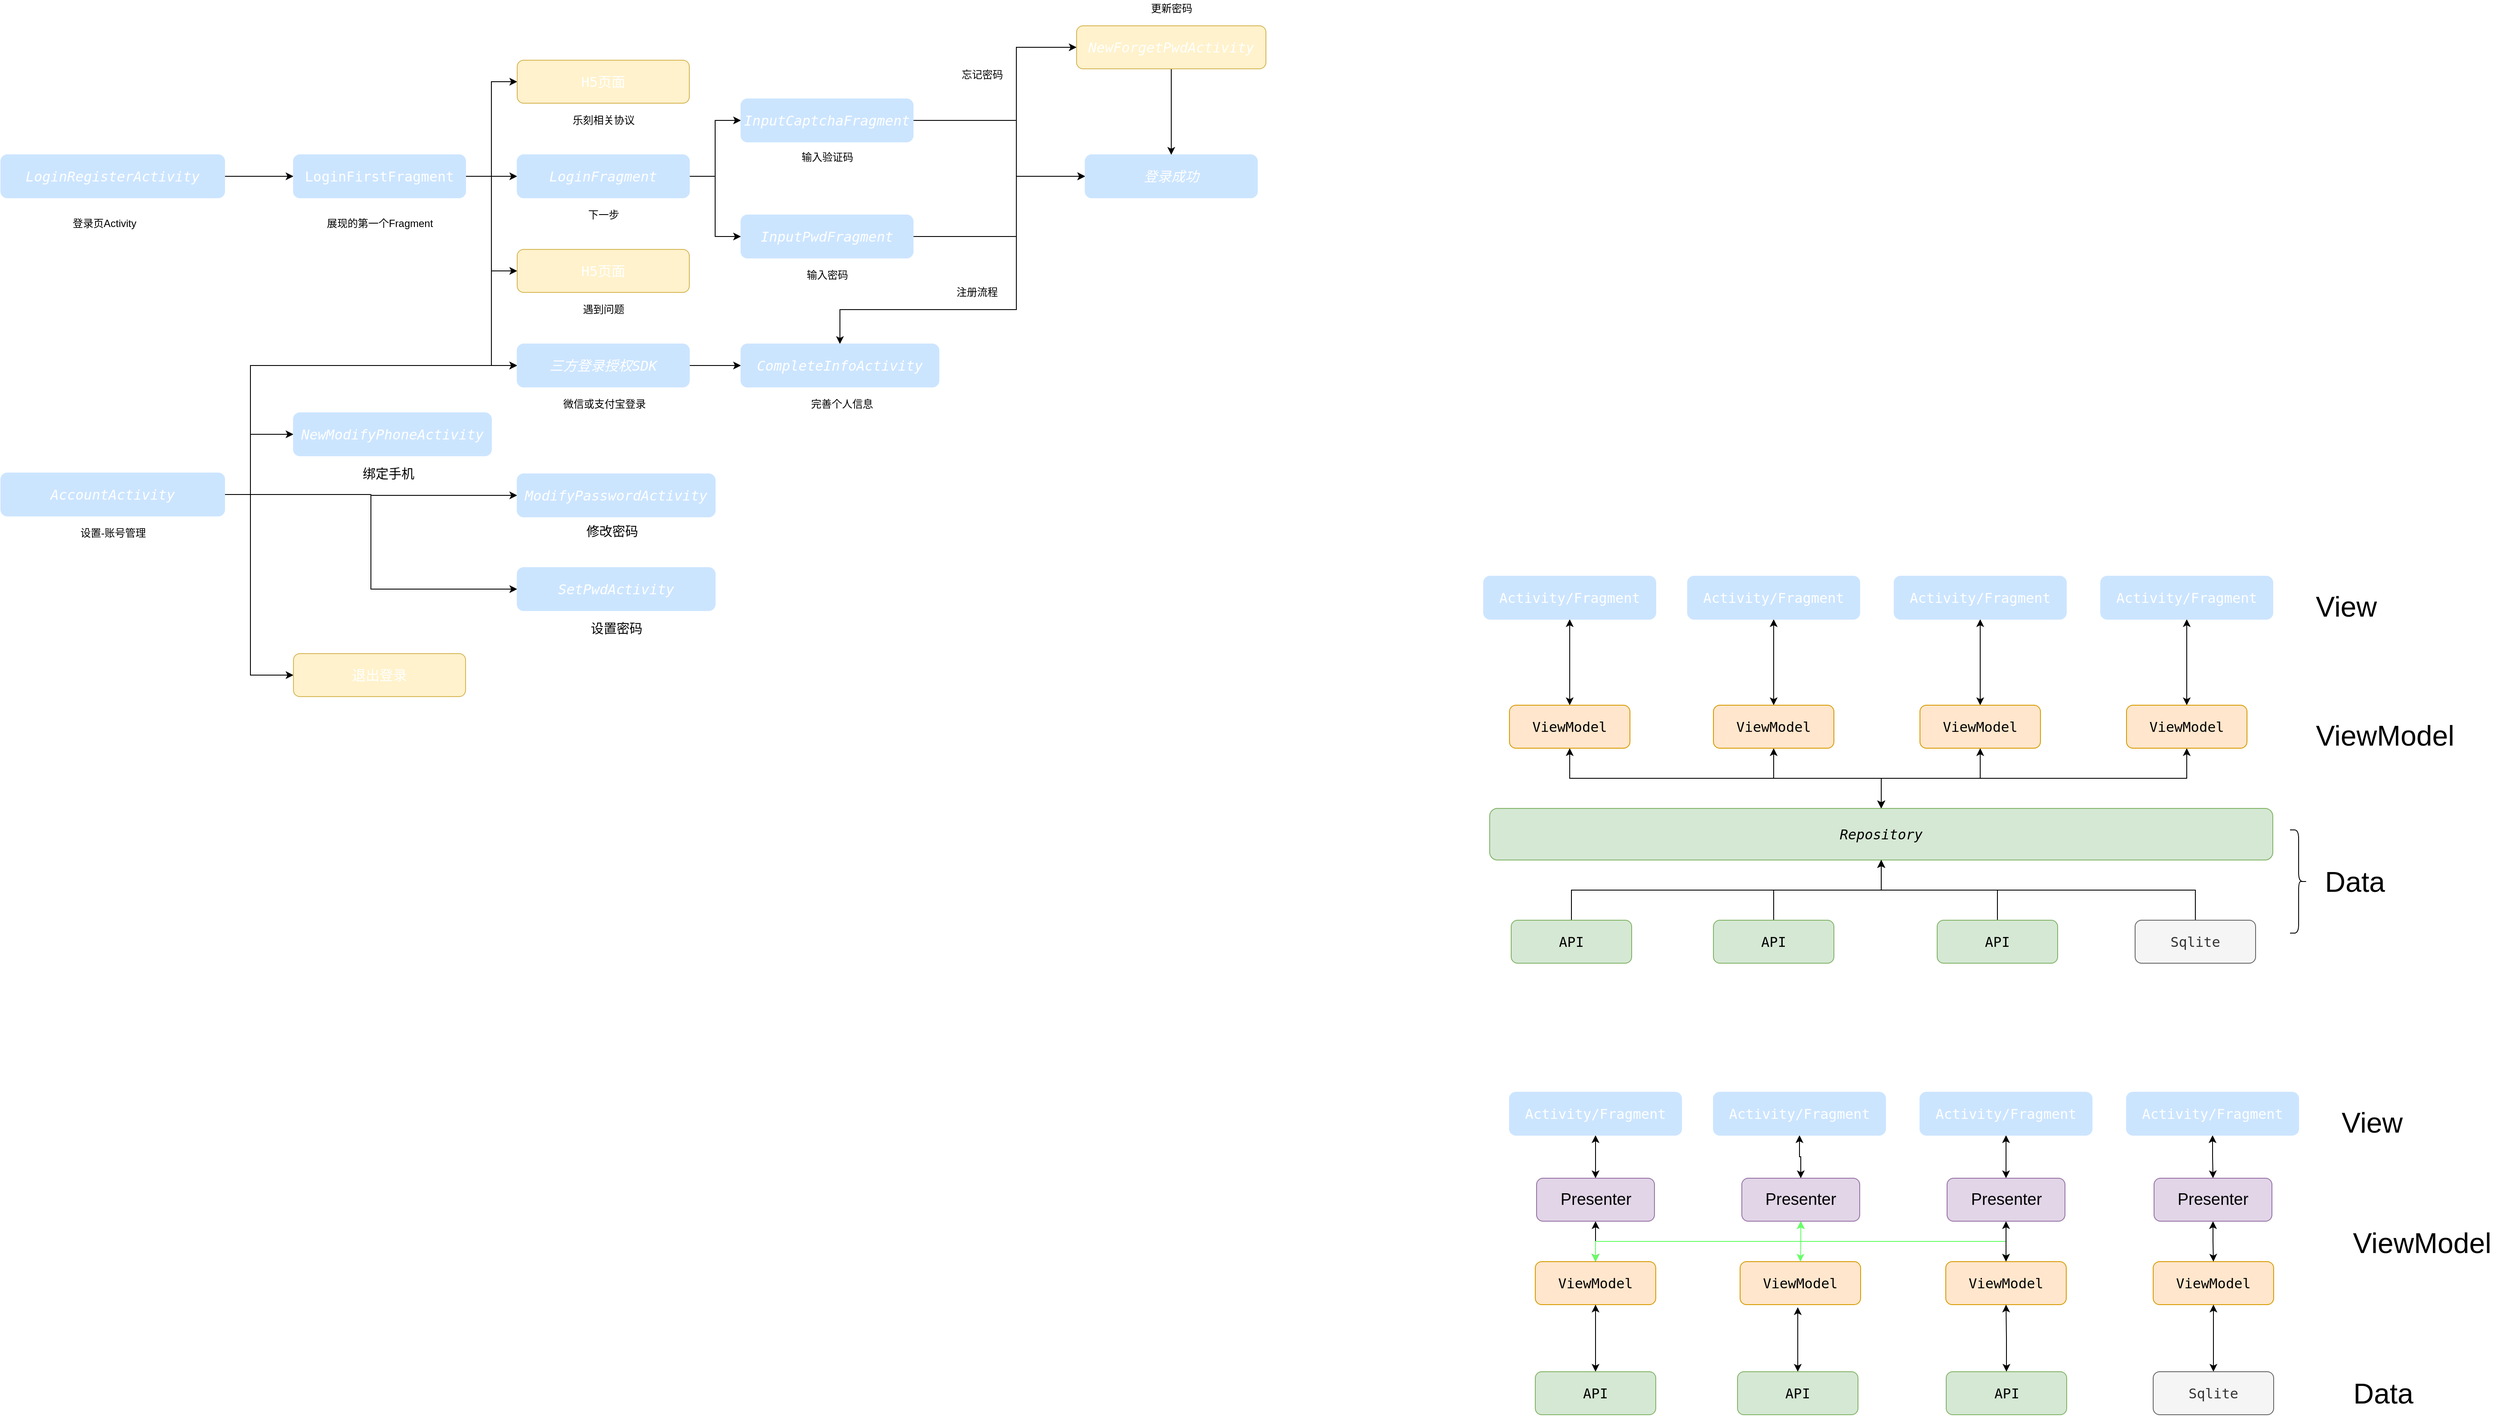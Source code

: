 <mxfile version="14.8.4" type="github">
  <diagram id="nYQA_SCFP9z7AsmTdMuE" name="第 1 页">
    <mxGraphModel dx="1977" dy="1193" grid="1" gridSize="10" guides="1" tooltips="1" connect="1" arrows="1" fold="1" page="1" pageScale="1" pageWidth="3300" pageHeight="2339" math="0" shadow="0">
      <root>
        <mxCell id="0" />
        <mxCell id="1" parent="0" />
        <mxCell id="pK-iJ0P--daHXMUOZHyA-3" style="edgeStyle=orthogonalEdgeStyle;rounded=0;orthogonalLoop=1;jettySize=auto;html=1;exitX=1;exitY=0.5;exitDx=0;exitDy=0;fontColor=#FFFFFF;" parent="1" source="pK-iJ0P--daHXMUOZHyA-1" target="pK-iJ0P--daHXMUOZHyA-2" edge="1">
          <mxGeometry relative="1" as="geometry" />
        </mxCell>
        <mxCell id="pK-iJ0P--daHXMUOZHyA-1" value="&lt;pre style=&quot;font-family: menlo, monospace; font-size: 12pt;&quot;&gt;&lt;span style=&quot;font-style: italic;&quot;&gt;LoginRegisterActivity&lt;/span&gt;&lt;/pre&gt;" style="rounded=1;whiteSpace=wrap;html=1;fillColor=#cce5ff;fontColor=#FFFFFF;labelBackgroundColor=none;strokeColor=#CCE5FF;" parent="1" vertex="1">
          <mxGeometry x="220" y="490" width="260" height="50" as="geometry" />
        </mxCell>
        <mxCell id="pK-iJ0P--daHXMUOZHyA-9" style="edgeStyle=orthogonalEdgeStyle;rounded=0;orthogonalLoop=1;jettySize=auto;html=1;exitX=1;exitY=0.5;exitDx=0;exitDy=0;entryX=0;entryY=0.5;entryDx=0;entryDy=0;fontColor=#000000;" parent="1" source="pK-iJ0P--daHXMUOZHyA-2" target="pK-iJ0P--daHXMUOZHyA-6" edge="1">
          <mxGeometry relative="1" as="geometry" />
        </mxCell>
        <mxCell id="pK-iJ0P--daHXMUOZHyA-10" style="edgeStyle=orthogonalEdgeStyle;rounded=0;orthogonalLoop=1;jettySize=auto;html=1;exitX=1;exitY=0.5;exitDx=0;exitDy=0;entryX=0;entryY=0.5;entryDx=0;entryDy=0;fontColor=#000000;" parent="1" source="pK-iJ0P--daHXMUOZHyA-2" target="pK-iJ0P--daHXMUOZHyA-7" edge="1">
          <mxGeometry relative="1" as="geometry" />
        </mxCell>
        <mxCell id="pK-iJ0P--daHXMUOZHyA-11" style="edgeStyle=orthogonalEdgeStyle;rounded=0;orthogonalLoop=1;jettySize=auto;html=1;exitX=1;exitY=0.5;exitDx=0;exitDy=0;entryX=0;entryY=0.5;entryDx=0;entryDy=0;fontColor=#000000;" parent="1" source="pK-iJ0P--daHXMUOZHyA-2" target="pK-iJ0P--daHXMUOZHyA-8" edge="1">
          <mxGeometry relative="1" as="geometry" />
        </mxCell>
        <mxCell id="pK-iJ0P--daHXMUOZHyA-42" style="edgeStyle=orthogonalEdgeStyle;rounded=0;orthogonalLoop=1;jettySize=auto;html=1;exitX=1;exitY=0.5;exitDx=0;exitDy=0;entryX=0;entryY=0.5;entryDx=0;entryDy=0;fontSize=15;fontColor=#000000;" parent="1" source="pK-iJ0P--daHXMUOZHyA-2" target="pK-iJ0P--daHXMUOZHyA-38" edge="1">
          <mxGeometry relative="1" as="geometry" />
        </mxCell>
        <mxCell id="pK-iJ0P--daHXMUOZHyA-2" value="&lt;pre style=&quot;font-family: menlo, monospace; font-size: 12pt;&quot;&gt;LoginFirstFragment&lt;/pre&gt;" style="rounded=1;whiteSpace=wrap;html=1;labelBackgroundColor=none;fontColor=#FFFFFF;fillColor=#CCE5FF;strokeColor=#CCE5FF;" parent="1" vertex="1">
          <mxGeometry x="560" y="490" width="200" height="50" as="geometry" />
        </mxCell>
        <mxCell id="pK-iJ0P--daHXMUOZHyA-4" value="&lt;font color=&quot;#000000&quot;&gt;登录页Activity&lt;/font&gt;" style="text;html=1;align=center;verticalAlign=middle;resizable=0;points=[];autosize=1;strokeColor=none;fontColor=#FFFFFF;" parent="1" vertex="1">
          <mxGeometry x="295" y="560" width="90" height="20" as="geometry" />
        </mxCell>
        <mxCell id="pK-iJ0P--daHXMUOZHyA-5" value="展现的第一个Fragment&lt;br&gt;" style="text;html=1;align=center;verticalAlign=middle;resizable=0;points=[];autosize=1;strokeColor=none;" parent="1" vertex="1">
          <mxGeometry x="590" y="560" width="140" height="20" as="geometry" />
        </mxCell>
        <mxCell id="pK-iJ0P--daHXMUOZHyA-6" value="&lt;pre style=&quot;font-family: &amp;#34;menlo&amp;#34; , monospace ; font-size: 12pt&quot;&gt;H5页面&lt;/pre&gt;" style="rounded=1;whiteSpace=wrap;html=1;fillColor=#fff2cc;strokeColor=#d6b656;labelBackgroundColor=none;fontColor=#FFFFFF;" parent="1" vertex="1">
          <mxGeometry x="820" y="380" width="200" height="50" as="geometry" />
        </mxCell>
        <mxCell id="pK-iJ0P--daHXMUOZHyA-20" style="edgeStyle=orthogonalEdgeStyle;rounded=0;orthogonalLoop=1;jettySize=auto;html=1;exitX=1;exitY=0.5;exitDx=0;exitDy=0;entryX=0;entryY=0.5;entryDx=0;entryDy=0;fontColor=#000000;" parent="1" source="pK-iJ0P--daHXMUOZHyA-7" target="pK-iJ0P--daHXMUOZHyA-18" edge="1">
          <mxGeometry relative="1" as="geometry" />
        </mxCell>
        <mxCell id="pK-iJ0P--daHXMUOZHyA-21" style="edgeStyle=orthogonalEdgeStyle;rounded=0;orthogonalLoop=1;jettySize=auto;html=1;exitX=1;exitY=0.5;exitDx=0;exitDy=0;entryX=0;entryY=0.5;entryDx=0;entryDy=0;fontColor=#000000;" parent="1" source="pK-iJ0P--daHXMUOZHyA-7" target="pK-iJ0P--daHXMUOZHyA-19" edge="1">
          <mxGeometry relative="1" as="geometry" />
        </mxCell>
        <mxCell id="pK-iJ0P--daHXMUOZHyA-7" value="&lt;pre style=&quot;font-family: &amp;#34;menlo&amp;#34; , monospace ; font-size: 12pt&quot;&gt;&lt;pre style=&quot;font-family: &amp;#34;menlo&amp;#34; , monospace ; font-size: 12pt&quot;&gt;&lt;span style=&quot;font-style: italic&quot;&gt;LoginFragment&lt;/span&gt;&lt;/pre&gt;&lt;/pre&gt;" style="rounded=1;whiteSpace=wrap;html=1;labelBackgroundColor=none;fontColor=#FFFFFF;fillColor=#CCE5FF;strokeColor=#CCE5FF;" parent="1" vertex="1">
          <mxGeometry x="820" y="490" width="200" height="50" as="geometry" />
        </mxCell>
        <mxCell id="pK-iJ0P--daHXMUOZHyA-8" value="&lt;pre style=&quot;font-family: &amp;#34;menlo&amp;#34; , monospace ; font-size: 12pt&quot;&gt;H5页面&lt;/pre&gt;" style="rounded=1;whiteSpace=wrap;html=1;fillColor=#fff2cc;strokeColor=#d6b656;labelBackgroundColor=none;fontColor=#FFFFFF;" parent="1" vertex="1">
          <mxGeometry x="820" y="600" width="200" height="50" as="geometry" />
        </mxCell>
        <mxCell id="pK-iJ0P--daHXMUOZHyA-12" value="乐刻相关协议" style="text;html=1;align=center;verticalAlign=middle;resizable=0;points=[];autosize=1;strokeColor=none;" parent="1" vertex="1">
          <mxGeometry x="875" y="440" width="90" height="20" as="geometry" />
        </mxCell>
        <mxCell id="pK-iJ0P--daHXMUOZHyA-13" value="下一步" style="text;html=1;align=center;verticalAlign=middle;resizable=0;points=[];autosize=1;strokeColor=none;" parent="1" vertex="1">
          <mxGeometry x="895" y="550" width="50" height="20" as="geometry" />
        </mxCell>
        <mxCell id="pK-iJ0P--daHXMUOZHyA-14" value="遇到问题" style="text;html=1;align=center;verticalAlign=middle;resizable=0;points=[];autosize=1;strokeColor=none;" parent="1" vertex="1">
          <mxGeometry x="890" y="660" width="60" height="20" as="geometry" />
        </mxCell>
        <mxCell id="pK-iJ0P--daHXMUOZHyA-27" style="edgeStyle=orthogonalEdgeStyle;rounded=0;orthogonalLoop=1;jettySize=auto;html=1;exitX=1;exitY=0.5;exitDx=0;exitDy=0;entryX=0;entryY=0.5;entryDx=0;entryDy=0;fontColor=#000000;" parent="1" source="pK-iJ0P--daHXMUOZHyA-18" target="pK-iJ0P--daHXMUOZHyA-26" edge="1">
          <mxGeometry relative="1" as="geometry">
            <Array as="points">
              <mxPoint x="1400" y="450" />
              <mxPoint x="1400" y="515" />
            </Array>
          </mxGeometry>
        </mxCell>
        <mxCell id="pK-iJ0P--daHXMUOZHyA-50" style="edgeStyle=orthogonalEdgeStyle;rounded=0;orthogonalLoop=1;jettySize=auto;html=1;exitX=1;exitY=0.5;exitDx=0;exitDy=0;fontSize=15;fontColor=#000000;" parent="1" source="pK-iJ0P--daHXMUOZHyA-18" target="pK-iJ0P--daHXMUOZHyA-46" edge="1">
          <mxGeometry relative="1" as="geometry">
            <Array as="points">
              <mxPoint x="1400" y="450" />
              <mxPoint x="1400" y="670" />
              <mxPoint x="1195" y="670" />
            </Array>
          </mxGeometry>
        </mxCell>
        <mxCell id="pK-iJ0P--daHXMUOZHyA-18" value="&lt;pre style=&quot;font-family: &amp;#34;menlo&amp;#34; , monospace ; font-size: 12pt&quot;&gt;&lt;pre style=&quot;font-family: &amp;#34;menlo&amp;#34; , monospace ; font-size: 12pt&quot;&gt;&lt;pre style=&quot;font-family: &amp;#34;menlo&amp;#34; , monospace ; font-size: 12pt&quot;&gt;&lt;span style=&quot;font-style: italic&quot;&gt;InputCaptchaFragment&lt;/span&gt;&lt;/pre&gt;&lt;/pre&gt;&lt;/pre&gt;" style="rounded=1;whiteSpace=wrap;html=1;labelBackgroundColor=none;fontColor=#FFFFFF;fillColor=#CCE5FF;strokeColor=#CCE5FF;" parent="1" vertex="1">
          <mxGeometry x="1080" y="425" width="200" height="50" as="geometry" />
        </mxCell>
        <mxCell id="pK-iJ0P--daHXMUOZHyA-28" style="edgeStyle=orthogonalEdgeStyle;rounded=0;orthogonalLoop=1;jettySize=auto;html=1;exitX=1;exitY=0.5;exitDx=0;exitDy=0;entryX=0;entryY=0.5;entryDx=0;entryDy=0;fontColor=#000000;" parent="1" source="pK-iJ0P--daHXMUOZHyA-19" target="pK-iJ0P--daHXMUOZHyA-26" edge="1">
          <mxGeometry relative="1" as="geometry">
            <Array as="points">
              <mxPoint x="1400" y="585" />
              <mxPoint x="1400" y="515" />
            </Array>
          </mxGeometry>
        </mxCell>
        <mxCell id="pK-iJ0P--daHXMUOZHyA-48" style="edgeStyle=orthogonalEdgeStyle;rounded=0;orthogonalLoop=1;jettySize=auto;html=1;exitX=1;exitY=0.5;exitDx=0;exitDy=0;entryX=0;entryY=0.5;entryDx=0;entryDy=0;fontSize=15;fontColor=#000000;" parent="1" source="pK-iJ0P--daHXMUOZHyA-19" target="pK-iJ0P--daHXMUOZHyA-31" edge="1">
          <mxGeometry relative="1" as="geometry">
            <Array as="points">
              <mxPoint x="1400" y="585" />
              <mxPoint x="1400" y="365" />
            </Array>
          </mxGeometry>
        </mxCell>
        <mxCell id="pK-iJ0P--daHXMUOZHyA-19" value="&lt;pre style=&quot;font-family: &amp;#34;menlo&amp;#34; , monospace ; font-size: 12pt&quot;&gt;&lt;pre style=&quot;font-family: &amp;#34;menlo&amp;#34; , monospace ; font-size: 12pt&quot;&gt;&lt;pre style=&quot;font-family: &amp;#34;menlo&amp;#34; , monospace ; font-size: 12pt&quot;&gt;&lt;span style=&quot;font-style: italic&quot;&gt;InputPwdFragment&lt;/span&gt;&lt;/pre&gt;&lt;/pre&gt;&lt;/pre&gt;" style="rounded=1;whiteSpace=wrap;html=1;labelBackgroundColor=none;fontColor=#FFFFFF;fillColor=#CCE5FF;strokeColor=#CCE5FF;" parent="1" vertex="1">
          <mxGeometry x="1080" y="560" width="200" height="50" as="geometry" />
        </mxCell>
        <mxCell id="pK-iJ0P--daHXMUOZHyA-22" value="输入验证码" style="text;html=1;align=center;verticalAlign=middle;resizable=0;points=[];autosize=1;strokeColor=none;" parent="1" vertex="1">
          <mxGeometry x="1140" y="483" width="80" height="20" as="geometry" />
        </mxCell>
        <mxCell id="pK-iJ0P--daHXMUOZHyA-23" value="输入密码" style="text;html=1;align=center;verticalAlign=middle;resizable=0;points=[];autosize=1;strokeColor=none;" parent="1" vertex="1">
          <mxGeometry x="1150" y="620" width="60" height="20" as="geometry" />
        </mxCell>
        <mxCell id="pK-iJ0P--daHXMUOZHyA-26" value="&lt;pre style=&quot;font-family: &amp;#34;menlo&amp;#34; , monospace ; font-size: 12pt&quot;&gt;&lt;pre style=&quot;font-family: &amp;#34;menlo&amp;#34; , monospace ; font-size: 12pt&quot;&gt;&lt;span style=&quot;font-style: italic&quot;&gt;登录成功&lt;/span&gt;&lt;/pre&gt;&lt;/pre&gt;" style="rounded=1;whiteSpace=wrap;html=1;labelBackgroundColor=none;fontColor=#FFFFFF;fillColor=#CCE5FF;strokeColor=#CCE5FF;" parent="1" vertex="1">
          <mxGeometry x="1480" y="490" width="200" height="50" as="geometry" />
        </mxCell>
        <mxCell id="pK-iJ0P--daHXMUOZHyA-30" value="忘记密码" style="text;html=1;align=center;verticalAlign=middle;resizable=0;points=[];autosize=1;strokeColor=none;fontColor=#000000;" parent="1" vertex="1">
          <mxGeometry x="1330" y="387" width="60" height="20" as="geometry" />
        </mxCell>
        <mxCell id="pK-iJ0P--daHXMUOZHyA-49" style="edgeStyle=orthogonalEdgeStyle;rounded=0;orthogonalLoop=1;jettySize=auto;html=1;exitX=0.5;exitY=1;exitDx=0;exitDy=0;fontSize=15;fontColor=#000000;" parent="1" source="pK-iJ0P--daHXMUOZHyA-31" target="pK-iJ0P--daHXMUOZHyA-26" edge="1">
          <mxGeometry relative="1" as="geometry" />
        </mxCell>
        <mxCell id="pK-iJ0P--daHXMUOZHyA-31" value="&lt;pre style=&quot;font-family: &amp;#34;menlo&amp;#34; , monospace ; font-size: 12pt&quot;&gt;&lt;pre style=&quot;font-family: &amp;#34;menlo&amp;#34; , monospace ; font-size: 12pt&quot;&gt;&lt;span style=&quot;font-style: italic&quot;&gt;NewForgetPwdActivity&lt;/span&gt;&lt;/pre&gt;&lt;/pre&gt;" style="rounded=1;whiteSpace=wrap;html=1;fillColor=#fff2cc;strokeColor=#d6b656;labelBackgroundColor=none;fontColor=#FFFFFF;" parent="1" vertex="1">
          <mxGeometry x="1470" y="340" width="220" height="50" as="geometry" />
        </mxCell>
        <mxCell id="pK-iJ0P--daHXMUOZHyA-33" value="更新密码" style="text;html=1;align=center;verticalAlign=middle;resizable=0;points=[];autosize=1;strokeColor=none;fontColor=#000000;" parent="1" vertex="1">
          <mxGeometry x="1550" y="310" width="60" height="20" as="geometry" />
        </mxCell>
        <mxCell id="pK-iJ0P--daHXMUOZHyA-44" style="edgeStyle=orthogonalEdgeStyle;rounded=0;orthogonalLoop=1;jettySize=auto;html=1;exitX=1;exitY=0.5;exitDx=0;exitDy=0;entryX=0;entryY=0.5;entryDx=0;entryDy=0;fontSize=15;fontColor=#000000;" parent="1" source="pK-iJ0P--daHXMUOZHyA-35" target="pK-iJ0P--daHXMUOZHyA-38" edge="1">
          <mxGeometry relative="1" as="geometry">
            <Array as="points">
              <mxPoint x="510" y="885" />
              <mxPoint x="510" y="735" />
            </Array>
          </mxGeometry>
        </mxCell>
        <mxCell id="pK-iJ0P--daHXMUOZHyA-45" style="edgeStyle=orthogonalEdgeStyle;rounded=0;orthogonalLoop=1;jettySize=auto;html=1;exitX=1;exitY=0.5;exitDx=0;exitDy=0;entryX=0;entryY=0.5;entryDx=0;entryDy=0;fontSize=15;fontColor=#000000;" parent="1" source="pK-iJ0P--daHXMUOZHyA-35" target="pK-iJ0P--daHXMUOZHyA-41" edge="1">
          <mxGeometry relative="1" as="geometry">
            <Array as="points">
              <mxPoint x="510" y="885" />
              <mxPoint x="510" y="815" />
            </Array>
          </mxGeometry>
        </mxCell>
        <mxCell id="pK-iJ0P--daHXMUOZHyA-56" style="edgeStyle=orthogonalEdgeStyle;rounded=0;orthogonalLoop=1;jettySize=auto;html=1;exitX=1;exitY=0.5;exitDx=0;exitDy=0;entryX=0;entryY=0.5;entryDx=0;entryDy=0;fontSize=15;fontColor=#000000;" parent="1" source="pK-iJ0P--daHXMUOZHyA-35" target="pK-iJ0P--daHXMUOZHyA-53" edge="1">
          <mxGeometry relative="1" as="geometry" />
        </mxCell>
        <mxCell id="pK-iJ0P--daHXMUOZHyA-57" style="edgeStyle=orthogonalEdgeStyle;rounded=0;orthogonalLoop=1;jettySize=auto;html=1;exitX=1;exitY=0.5;exitDx=0;exitDy=0;entryX=0;entryY=0.5;entryDx=0;entryDy=0;fontSize=15;fontColor=#000000;" parent="1" source="pK-iJ0P--daHXMUOZHyA-35" target="pK-iJ0P--daHXMUOZHyA-54" edge="1">
          <mxGeometry relative="1" as="geometry" />
        </mxCell>
        <mxCell id="pK-iJ0P--daHXMUOZHyA-62" style="edgeStyle=orthogonalEdgeStyle;rounded=0;orthogonalLoop=1;jettySize=auto;html=1;exitX=1;exitY=0.5;exitDx=0;exitDy=0;entryX=0;entryY=0.5;entryDx=0;entryDy=0;fontSize=15;fontColor=#000000;" parent="1" source="pK-iJ0P--daHXMUOZHyA-35" target="pK-iJ0P--daHXMUOZHyA-61" edge="1">
          <mxGeometry relative="1" as="geometry">
            <Array as="points">
              <mxPoint x="510" y="885" />
              <mxPoint x="510" y="1095" />
            </Array>
          </mxGeometry>
        </mxCell>
        <mxCell id="pK-iJ0P--daHXMUOZHyA-35" value="&lt;pre style=&quot;font-family: &amp;#34;menlo&amp;#34; , monospace ; font-size: 12pt&quot;&gt;&lt;pre style=&quot;font-family: &amp;#34;menlo&amp;#34; , monospace ; font-size: 12pt&quot;&gt;&lt;span style=&quot;font-style: italic&quot;&gt;AccountActivity&lt;/span&gt;&lt;/pre&gt;&lt;/pre&gt;" style="rounded=1;whiteSpace=wrap;html=1;fillColor=#cce5ff;fontColor=#FFFFFF;labelBackgroundColor=none;strokeColor=#CCE5FF;" parent="1" vertex="1">
          <mxGeometry x="220" y="860" width="260" height="50" as="geometry" />
        </mxCell>
        <mxCell id="pK-iJ0P--daHXMUOZHyA-37" value="&lt;font color=&quot;#000000&quot;&gt;设置-账号管理&lt;/font&gt;" style="text;html=1;align=center;verticalAlign=middle;resizable=0;points=[];autosize=1;strokeColor=none;fontColor=#FFFFFF;" parent="1" vertex="1">
          <mxGeometry x="305" y="920" width="90" height="20" as="geometry" />
        </mxCell>
        <mxCell id="pK-iJ0P--daHXMUOZHyA-47" style="edgeStyle=orthogonalEdgeStyle;rounded=0;orthogonalLoop=1;jettySize=auto;html=1;exitX=1;exitY=0.5;exitDx=0;exitDy=0;entryX=0;entryY=0.5;entryDx=0;entryDy=0;fontSize=15;fontColor=#000000;" parent="1" source="pK-iJ0P--daHXMUOZHyA-38" target="pK-iJ0P--daHXMUOZHyA-46" edge="1">
          <mxGeometry relative="1" as="geometry" />
        </mxCell>
        <mxCell id="pK-iJ0P--daHXMUOZHyA-38" value="&lt;pre style=&quot;font-family: &amp;#34;menlo&amp;#34; , monospace ; font-size: 12pt&quot;&gt;&lt;pre style=&quot;font-family: &amp;#34;menlo&amp;#34; , monospace ; font-size: 12pt&quot;&gt;&lt;pre style=&quot;font-family: &amp;#34;menlo&amp;#34; , monospace ; font-size: 12pt&quot;&gt;&lt;i&gt;三方登录授权SDK&lt;/i&gt;&lt;/pre&gt;&lt;/pre&gt;&lt;/pre&gt;" style="rounded=1;whiteSpace=wrap;html=1;labelBackgroundColor=none;fontColor=#FFFFFF;fillColor=#CCE5FF;strokeColor=#CCE5FF;" parent="1" vertex="1">
          <mxGeometry x="820" y="710" width="200" height="50" as="geometry" />
        </mxCell>
        <mxCell id="pK-iJ0P--daHXMUOZHyA-41" value="&lt;pre style=&quot;font-family: &amp;#34;menlo&amp;#34; , monospace ; font-size: 12pt&quot;&gt;&lt;pre style=&quot;font-family: &amp;#34;menlo&amp;#34; , monospace ; font-size: 12pt&quot;&gt;&lt;pre style=&quot;font-family: &amp;#34;menlo&amp;#34; , monospace ; font-size: 12pt&quot;&gt;&lt;span style=&quot;font-style: italic&quot;&gt;NewModifyPhoneActivity&lt;/span&gt;&lt;/pre&gt;&lt;/pre&gt;&lt;/pre&gt;" style="rounded=1;whiteSpace=wrap;html=1;labelBackgroundColor=none;fontColor=#FFFFFF;fillColor=#CCE5FF;strokeColor=#CCE5FF;" parent="1" vertex="1">
          <mxGeometry x="560" y="790" width="230" height="50" as="geometry" />
        </mxCell>
        <mxCell id="pK-iJ0P--daHXMUOZHyA-43" value="微信或支付宝登录" style="text;html=1;align=center;verticalAlign=middle;resizable=0;points=[];autosize=1;strokeColor=none;" parent="1" vertex="1">
          <mxGeometry x="866" y="770" width="110" height="20" as="geometry" />
        </mxCell>
        <mxCell id="pK-iJ0P--daHXMUOZHyA-46" value="&lt;pre style=&quot;font-family: &amp;#34;menlo&amp;#34; , monospace ; font-size: 12pt&quot;&gt;&lt;pre style=&quot;font-family: &amp;#34;menlo&amp;#34; , monospace ; font-size: 12pt&quot;&gt;&lt;pre style=&quot;font-family: &amp;#34;menlo&amp;#34; , monospace ; font-size: 12pt&quot;&gt;&lt;pre style=&quot;font-family: &amp;#34;menlo&amp;#34; , monospace ; font-size: 12pt&quot;&gt;&lt;span style=&quot;font-style: italic&quot;&gt;CompleteInfoActivity&lt;/span&gt;&lt;/pre&gt;&lt;/pre&gt;&lt;/pre&gt;&lt;/pre&gt;" style="rounded=1;whiteSpace=wrap;html=1;labelBackgroundColor=none;fontColor=#FFFFFF;fillColor=#CCE5FF;strokeColor=#CCE5FF;" parent="1" vertex="1">
          <mxGeometry x="1080" y="710" width="230" height="50" as="geometry" />
        </mxCell>
        <mxCell id="pK-iJ0P--daHXMUOZHyA-51" value="注册流程" style="text;html=1;align=center;verticalAlign=middle;resizable=0;points=[];autosize=1;strokeColor=none;" parent="1" vertex="1">
          <mxGeometry x="1324" y="640" width="60" height="20" as="geometry" />
        </mxCell>
        <mxCell id="pK-iJ0P--daHXMUOZHyA-52" value="完善个人信息" style="text;html=1;align=center;verticalAlign=middle;resizable=0;points=[];autosize=1;strokeColor=none;" parent="1" vertex="1">
          <mxGeometry x="1152" y="770" width="90" height="20" as="geometry" />
        </mxCell>
        <mxCell id="pK-iJ0P--daHXMUOZHyA-53" value="&lt;pre style=&quot;font-family: &amp;#34;menlo&amp;#34; , monospace ; font-size: 12pt&quot;&gt;&lt;pre style=&quot;font-family: &amp;#34;menlo&amp;#34; , monospace ; font-size: 12pt&quot;&gt;&lt;pre style=&quot;font-family: &amp;#34;menlo&amp;#34; , monospace ; font-size: 12pt&quot;&gt;&lt;pre style=&quot;font-family: &amp;#34;menlo&amp;#34; , monospace ; font-size: 12pt&quot;&gt;&lt;span style=&quot;font-style: italic&quot;&gt;ModifyPasswordActivity&lt;/span&gt;&lt;/pre&gt;&lt;/pre&gt;&lt;/pre&gt;&lt;/pre&gt;" style="rounded=1;whiteSpace=wrap;html=1;labelBackgroundColor=none;fontColor=#FFFFFF;fillColor=#CCE5FF;strokeColor=#CCE5FF;" parent="1" vertex="1">
          <mxGeometry x="820" y="861" width="230" height="50" as="geometry" />
        </mxCell>
        <mxCell id="pK-iJ0P--daHXMUOZHyA-54" value="&lt;pre style=&quot;font-family: &amp;#34;menlo&amp;#34; , monospace ; font-size: 12pt&quot;&gt;&lt;pre style=&quot;font-family: &amp;#34;menlo&amp;#34; , monospace ; font-size: 12pt&quot;&gt;&lt;pre style=&quot;font-family: &amp;#34;menlo&amp;#34; , monospace ; font-size: 12pt&quot;&gt;&lt;pre style=&quot;font-family: &amp;#34;menlo&amp;#34; , monospace ; font-size: 12pt&quot;&gt;&lt;span style=&quot;font-style: italic&quot;&gt;SetPwdActivity&lt;/span&gt;&lt;/pre&gt;&lt;/pre&gt;&lt;/pre&gt;&lt;/pre&gt;" style="rounded=1;whiteSpace=wrap;html=1;labelBackgroundColor=none;fontColor=#FFFFFF;fillColor=#CCE5FF;strokeColor=#CCE5FF;" parent="1" vertex="1">
          <mxGeometry x="820" y="970" width="230" height="50" as="geometry" />
        </mxCell>
        <mxCell id="pK-iJ0P--daHXMUOZHyA-58" value="修改密码" style="text;html=1;align=center;verticalAlign=middle;resizable=0;points=[];autosize=1;strokeColor=none;fontSize=15;fontColor=#000000;" parent="1" vertex="1">
          <mxGeometry x="890" y="917" width="80" height="20" as="geometry" />
        </mxCell>
        <mxCell id="pK-iJ0P--daHXMUOZHyA-59" value="设置密码" style="text;html=1;align=center;verticalAlign=middle;resizable=0;points=[];autosize=1;strokeColor=none;fontSize=15;fontColor=#000000;" parent="1" vertex="1">
          <mxGeometry x="895" y="1030" width="80" height="20" as="geometry" />
        </mxCell>
        <mxCell id="pK-iJ0P--daHXMUOZHyA-60" value="绑定手机" style="text;html=1;align=center;verticalAlign=middle;resizable=0;points=[];autosize=1;strokeColor=none;fontSize=15;fontColor=#000000;" parent="1" vertex="1">
          <mxGeometry x="630" y="850" width="80" height="20" as="geometry" />
        </mxCell>
        <mxCell id="pK-iJ0P--daHXMUOZHyA-61" value="&lt;pre style=&quot;font-family: &amp;#34;menlo&amp;#34; , monospace ; font-size: 12pt&quot;&gt;退出登录&lt;/pre&gt;" style="rounded=1;whiteSpace=wrap;html=1;fillColor=#fff2cc;strokeColor=#d6b656;labelBackgroundColor=none;fontColor=#FFFFFF;" parent="1" vertex="1">
          <mxGeometry x="560" y="1070" width="200" height="50" as="geometry" />
        </mxCell>
        <mxCell id="swmCxyYWp5-1yYj6oShY-10" style="edgeStyle=orthogonalEdgeStyle;rounded=0;orthogonalLoop=1;jettySize=auto;html=1;exitX=0.5;exitY=1;exitDx=0;exitDy=0;entryX=0.5;entryY=0;entryDx=0;entryDy=0;startArrow=classic;startFill=1;" edge="1" parent="1" source="swmCxyYWp5-1yYj6oShY-1" target="swmCxyYWp5-1yYj6oShY-6">
          <mxGeometry relative="1" as="geometry" />
        </mxCell>
        <mxCell id="swmCxyYWp5-1yYj6oShY-1" value="&lt;pre style=&quot;font-family: &amp;#34;menlo&amp;#34; , monospace ; font-size: 12pt&quot;&gt;&lt;pre style=&quot;font-family: &amp;#34;menlo&amp;#34; , monospace ; font-size: 12pt&quot;&gt;Activity/Fragment&lt;/pre&gt;&lt;/pre&gt;" style="rounded=1;whiteSpace=wrap;html=1;labelBackgroundColor=none;fontColor=#FFFFFF;fillColor=#CCE5FF;strokeColor=#CCE5FF;" vertex="1" parent="1">
          <mxGeometry x="2180" y="980" width="200" height="50" as="geometry" />
        </mxCell>
        <mxCell id="swmCxyYWp5-1yYj6oShY-12" style="edgeStyle=orthogonalEdgeStyle;rounded=0;orthogonalLoop=1;jettySize=auto;html=1;exitX=0.5;exitY=1;exitDx=0;exitDy=0;startArrow=classic;startFill=1;" edge="1" parent="1" source="swmCxyYWp5-1yYj6oShY-2" target="swmCxyYWp5-1yYj6oShY-8">
          <mxGeometry relative="1" as="geometry" />
        </mxCell>
        <mxCell id="swmCxyYWp5-1yYj6oShY-2" value="&lt;pre style=&quot;font-family: &amp;#34;menlo&amp;#34; , monospace ; font-size: 12pt&quot;&gt;&lt;pre style=&quot;font-family: &amp;#34;menlo&amp;#34; , monospace ; font-size: 12pt&quot;&gt;Activity/Fragment&lt;/pre&gt;&lt;/pre&gt;" style="rounded=1;whiteSpace=wrap;html=1;labelBackgroundColor=none;fontColor=#FFFFFF;fillColor=#CCE5FF;strokeColor=#CCE5FF;" vertex="1" parent="1">
          <mxGeometry x="2660" y="980" width="200" height="50" as="geometry" />
        </mxCell>
        <mxCell id="swmCxyYWp5-1yYj6oShY-9" style="edgeStyle=orthogonalEdgeStyle;rounded=0;orthogonalLoop=1;jettySize=auto;html=1;exitX=0.5;exitY=1;exitDx=0;exitDy=0;entryX=0.5;entryY=0;entryDx=0;entryDy=0;startArrow=classic;startFill=1;" edge="1" parent="1" source="swmCxyYWp5-1yYj6oShY-3" target="swmCxyYWp5-1yYj6oShY-5">
          <mxGeometry relative="1" as="geometry" />
        </mxCell>
        <mxCell id="swmCxyYWp5-1yYj6oShY-3" value="&lt;pre style=&quot;font-family: &amp;#34;menlo&amp;#34; , monospace ; font-size: 12pt&quot;&gt;&lt;pre style=&quot;font-family: &amp;#34;menlo&amp;#34; , monospace ; font-size: 12pt&quot;&gt;Activity/Fragment&lt;/pre&gt;&lt;/pre&gt;" style="rounded=1;whiteSpace=wrap;html=1;labelBackgroundColor=none;fontColor=#FFFFFF;fillColor=#CCE5FF;strokeColor=#CCE5FF;" vertex="1" parent="1">
          <mxGeometry x="1943" y="980" width="200" height="50" as="geometry" />
        </mxCell>
        <mxCell id="swmCxyYWp5-1yYj6oShY-11" style="edgeStyle=orthogonalEdgeStyle;rounded=0;orthogonalLoop=1;jettySize=auto;html=1;exitX=0.5;exitY=1;exitDx=0;exitDy=0;entryX=0.5;entryY=0;entryDx=0;entryDy=0;startArrow=classic;startFill=1;" edge="1" parent="1" source="swmCxyYWp5-1yYj6oShY-4" target="swmCxyYWp5-1yYj6oShY-7">
          <mxGeometry relative="1" as="geometry" />
        </mxCell>
        <mxCell id="swmCxyYWp5-1yYj6oShY-4" value="&lt;pre style=&quot;font-family: &amp;#34;menlo&amp;#34; , monospace ; font-size: 12pt&quot;&gt;&lt;pre style=&quot;font-family: &amp;#34;menlo&amp;#34; , monospace ; font-size: 12pt&quot;&gt;Activity/Fragment&lt;/pre&gt;&lt;/pre&gt;" style="rounded=1;whiteSpace=wrap;html=1;labelBackgroundColor=none;fontColor=#FFFFFF;fillColor=#CCE5FF;strokeColor=#CCE5FF;" vertex="1" parent="1">
          <mxGeometry x="2420" y="980" width="200" height="50" as="geometry" />
        </mxCell>
        <mxCell id="swmCxyYWp5-1yYj6oShY-15" style="edgeStyle=orthogonalEdgeStyle;rounded=0;orthogonalLoop=1;jettySize=auto;html=1;exitX=0.5;exitY=1;exitDx=0;exitDy=0;startArrow=classic;startFill=1;" edge="1" parent="1" source="swmCxyYWp5-1yYj6oShY-5" target="swmCxyYWp5-1yYj6oShY-13">
          <mxGeometry relative="1" as="geometry" />
        </mxCell>
        <mxCell id="swmCxyYWp5-1yYj6oShY-5" value="&lt;pre style=&quot;font-family: &amp;#34;menlo&amp;#34; , monospace ; font-size: 12pt&quot;&gt;&lt;pre style=&quot;font-family: &amp;#34;menlo&amp;#34; , monospace ; font-size: 12pt&quot;&gt;ViewModel&lt;/pre&gt;&lt;/pre&gt;" style="rounded=1;whiteSpace=wrap;html=1;labelBackgroundColor=none;fillColor=#ffe6cc;strokeColor=#d79b00;" vertex="1" parent="1">
          <mxGeometry x="1973" y="1130" width="140" height="50" as="geometry" />
        </mxCell>
        <mxCell id="swmCxyYWp5-1yYj6oShY-17" style="edgeStyle=orthogonalEdgeStyle;rounded=0;orthogonalLoop=1;jettySize=auto;html=1;exitX=0.5;exitY=1;exitDx=0;exitDy=0;entryX=0.5;entryY=0;entryDx=0;entryDy=0;startArrow=classic;startFill=1;" edge="1" parent="1" source="swmCxyYWp5-1yYj6oShY-6" target="swmCxyYWp5-1yYj6oShY-13">
          <mxGeometry relative="1" as="geometry" />
        </mxCell>
        <mxCell id="swmCxyYWp5-1yYj6oShY-6" value="&lt;pre style=&quot;font-family: &amp;#34;menlo&amp;#34; , monospace ; font-size: 12pt&quot;&gt;&lt;pre style=&quot;font-family: &amp;#34;menlo&amp;#34; , monospace ; font-size: 12pt&quot;&gt;ViewModel&lt;/pre&gt;&lt;/pre&gt;" style="rounded=1;whiteSpace=wrap;html=1;labelBackgroundColor=none;fillColor=#ffe6cc;strokeColor=#d79b00;" vertex="1" parent="1">
          <mxGeometry x="2210" y="1130" width="140" height="50" as="geometry" />
        </mxCell>
        <mxCell id="swmCxyYWp5-1yYj6oShY-19" style="edgeStyle=orthogonalEdgeStyle;rounded=0;orthogonalLoop=1;jettySize=auto;html=1;exitX=0.5;exitY=1;exitDx=0;exitDy=0;entryX=0.5;entryY=0;entryDx=0;entryDy=0;startArrow=classic;startFill=1;" edge="1" parent="1" source="swmCxyYWp5-1yYj6oShY-7" target="swmCxyYWp5-1yYj6oShY-13">
          <mxGeometry relative="1" as="geometry" />
        </mxCell>
        <mxCell id="swmCxyYWp5-1yYj6oShY-7" value="&lt;pre style=&quot;font-family: &amp;#34;menlo&amp;#34; , monospace ; font-size: 12pt&quot;&gt;&lt;pre style=&quot;font-family: &amp;#34;menlo&amp;#34; , monospace ; font-size: 12pt&quot;&gt;ViewModel&lt;/pre&gt;&lt;/pre&gt;" style="rounded=1;whiteSpace=wrap;html=1;labelBackgroundColor=none;fillColor=#ffe6cc;strokeColor=#d79b00;" vertex="1" parent="1">
          <mxGeometry x="2450" y="1130" width="140" height="50" as="geometry" />
        </mxCell>
        <mxCell id="swmCxyYWp5-1yYj6oShY-20" style="edgeStyle=orthogonalEdgeStyle;rounded=0;orthogonalLoop=1;jettySize=auto;html=1;exitX=0.5;exitY=1;exitDx=0;exitDy=0;entryX=0.5;entryY=0;entryDx=0;entryDy=0;startArrow=classic;startFill=1;" edge="1" parent="1" source="swmCxyYWp5-1yYj6oShY-8" target="swmCxyYWp5-1yYj6oShY-13">
          <mxGeometry relative="1" as="geometry" />
        </mxCell>
        <mxCell id="swmCxyYWp5-1yYj6oShY-8" value="&lt;pre style=&quot;font-family: &amp;#34;menlo&amp;#34; , monospace ; font-size: 12pt&quot;&gt;&lt;pre style=&quot;font-family: &amp;#34;menlo&amp;#34; , monospace ; font-size: 12pt&quot;&gt;ViewModel&lt;/pre&gt;&lt;/pre&gt;" style="rounded=1;whiteSpace=wrap;html=1;labelBackgroundColor=none;fillColor=#ffe6cc;strokeColor=#d79b00;" vertex="1" parent="1">
          <mxGeometry x="2690" y="1130" width="140" height="50" as="geometry" />
        </mxCell>
        <mxCell id="swmCxyYWp5-1yYj6oShY-13" value="&lt;pre style=&quot;font-family: &amp;#34;menlo&amp;#34; , monospace ; font-size: 12pt&quot;&gt;&lt;span style=&quot;font-style: italic&quot;&gt;Repository&lt;/span&gt;&lt;/pre&gt;" style="rounded=1;whiteSpace=wrap;html=1;fillColor=#d5e8d4;strokeColor=#82b366;" vertex="1" parent="1">
          <mxGeometry x="1950" y="1250" width="910" height="60" as="geometry" />
        </mxCell>
        <mxCell id="swmCxyYWp5-1yYj6oShY-35" style="edgeStyle=orthogonalEdgeStyle;rounded=0;orthogonalLoop=1;jettySize=auto;html=1;exitX=0.5;exitY=0;exitDx=0;exitDy=0;entryX=0.5;entryY=1;entryDx=0;entryDy=0;" edge="1" parent="1" source="swmCxyYWp5-1yYj6oShY-22" target="swmCxyYWp5-1yYj6oShY-13">
          <mxGeometry relative="1" as="geometry" />
        </mxCell>
        <mxCell id="swmCxyYWp5-1yYj6oShY-22" value="&lt;pre style=&quot;font-family: &amp;#34;menlo&amp;#34; , monospace ; font-size: 12pt&quot;&gt;&lt;pre style=&quot;font-family: &amp;#34;menlo&amp;#34; , monospace ; font-size: 12pt&quot;&gt;API&lt;/pre&gt;&lt;/pre&gt;" style="rounded=1;whiteSpace=wrap;html=1;labelBackgroundColor=none;fillColor=#d5e8d4;strokeColor=#82b366;" vertex="1" parent="1">
          <mxGeometry x="2210" y="1380" width="140" height="50" as="geometry" />
        </mxCell>
        <mxCell id="swmCxyYWp5-1yYj6oShY-33" style="edgeStyle=orthogonalEdgeStyle;rounded=0;orthogonalLoop=1;jettySize=auto;html=1;exitX=0.5;exitY=0;exitDx=0;exitDy=0;" edge="1" parent="1" source="swmCxyYWp5-1yYj6oShY-26" target="swmCxyYWp5-1yYj6oShY-13">
          <mxGeometry relative="1" as="geometry" />
        </mxCell>
        <mxCell id="swmCxyYWp5-1yYj6oShY-26" value="&lt;pre style=&quot;font-family: &amp;#34;menlo&amp;#34; , monospace ; font-size: 12pt&quot;&gt;&lt;pre style=&quot;font-family: &amp;#34;menlo&amp;#34; , monospace ; font-size: 12pt&quot;&gt;API&lt;/pre&gt;&lt;/pre&gt;" style="rounded=1;whiteSpace=wrap;html=1;labelBackgroundColor=none;fillColor=#d5e8d4;strokeColor=#82b366;" vertex="1" parent="1">
          <mxGeometry x="1975" y="1380" width="140" height="50" as="geometry" />
        </mxCell>
        <mxCell id="swmCxyYWp5-1yYj6oShY-38" style="edgeStyle=orthogonalEdgeStyle;rounded=0;orthogonalLoop=1;jettySize=auto;html=1;exitX=0.5;exitY=0;exitDx=0;exitDy=0;entryX=0.5;entryY=1;entryDx=0;entryDy=0;" edge="1" parent="1" source="swmCxyYWp5-1yYj6oShY-27" target="swmCxyYWp5-1yYj6oShY-13">
          <mxGeometry relative="1" as="geometry" />
        </mxCell>
        <mxCell id="swmCxyYWp5-1yYj6oShY-27" value="&lt;pre style=&quot;font-family: &amp;#34;menlo&amp;#34; , monospace ; font-size: 12pt&quot;&gt;&lt;pre style=&quot;font-family: &amp;#34;menlo&amp;#34; , monospace ; font-size: 12pt&quot;&gt;API&lt;/pre&gt;&lt;/pre&gt;" style="rounded=1;whiteSpace=wrap;html=1;labelBackgroundColor=none;fillColor=#d5e8d4;strokeColor=#82b366;" vertex="1" parent="1">
          <mxGeometry x="2470" y="1380" width="140" height="50" as="geometry" />
        </mxCell>
        <mxCell id="swmCxyYWp5-1yYj6oShY-36" style="edgeStyle=orthogonalEdgeStyle;rounded=0;orthogonalLoop=1;jettySize=auto;html=1;exitX=0.5;exitY=0;exitDx=0;exitDy=0;entryX=0.5;entryY=1;entryDx=0;entryDy=0;" edge="1" parent="1" source="swmCxyYWp5-1yYj6oShY-28" target="swmCxyYWp5-1yYj6oShY-13">
          <mxGeometry relative="1" as="geometry" />
        </mxCell>
        <mxCell id="swmCxyYWp5-1yYj6oShY-28" value="&lt;pre style=&quot;font-family: &amp;#34;menlo&amp;#34; , monospace ; font-size: 12pt&quot;&gt;&lt;pre style=&quot;font-family: &amp;#34;menlo&amp;#34; , monospace ; font-size: 12pt&quot;&gt;Sqlite&lt;/pre&gt;&lt;/pre&gt;" style="rounded=1;whiteSpace=wrap;html=1;labelBackgroundColor=none;fillColor=#f5f5f5;strokeColor=#666666;fontColor=#333333;" vertex="1" parent="1">
          <mxGeometry x="2700" y="1380" width="140" height="50" as="geometry" />
        </mxCell>
        <mxCell id="swmCxyYWp5-1yYj6oShY-39" value="&lt;font style=&quot;font-size: 33px&quot;&gt;View&lt;/font&gt;" style="text;html=1;align=center;verticalAlign=middle;resizable=0;points=[];autosize=1;strokeColor=none;" vertex="1" parent="1">
          <mxGeometry x="2900" y="1000" width="90" height="30" as="geometry" />
        </mxCell>
        <mxCell id="swmCxyYWp5-1yYj6oShY-40" value="&lt;font style=&quot;font-size: 33px&quot;&gt;ViewModel&lt;/font&gt;" style="text;html=1;align=center;verticalAlign=middle;resizable=0;points=[];autosize=1;strokeColor=none;" vertex="1" parent="1">
          <mxGeometry x="2900" y="1150" width="180" height="30" as="geometry" />
        </mxCell>
        <mxCell id="swmCxyYWp5-1yYj6oShY-41" value="&lt;font style=&quot;font-size: 33px&quot;&gt;Data&lt;/font&gt;" style="text;html=1;align=center;verticalAlign=middle;resizable=0;points=[];autosize=1;strokeColor=none;" vertex="1" parent="1">
          <mxGeometry x="2910" y="1320" width="90" height="30" as="geometry" />
        </mxCell>
        <mxCell id="swmCxyYWp5-1yYj6oShY-43" value="" style="shape=curlyBracket;whiteSpace=wrap;html=1;rounded=1;flipH=1;" vertex="1" parent="1">
          <mxGeometry x="2880" y="1275" width="20" height="120" as="geometry" />
        </mxCell>
        <mxCell id="swmCxyYWp5-1yYj6oShY-78" style="edgeStyle=orthogonalEdgeStyle;rounded=0;orthogonalLoop=1;jettySize=auto;html=1;exitX=0.5;exitY=1;exitDx=0;exitDy=0;entryX=0.5;entryY=0;entryDx=0;entryDy=0;startArrow=classic;startFill=1;" edge="1" parent="1" source="swmCxyYWp5-1yYj6oShY-45" target="swmCxyYWp5-1yYj6oShY-74">
          <mxGeometry relative="1" as="geometry" />
        </mxCell>
        <mxCell id="swmCxyYWp5-1yYj6oShY-45" value="&lt;pre style=&quot;font-family: &amp;#34;menlo&amp;#34; , monospace ; font-size: 12pt&quot;&gt;&lt;pre style=&quot;font-family: &amp;#34;menlo&amp;#34; , monospace ; font-size: 12pt&quot;&gt;Activity/Fragment&lt;/pre&gt;&lt;/pre&gt;" style="rounded=1;whiteSpace=wrap;html=1;labelBackgroundColor=none;fontColor=#FFFFFF;fillColor=#CCE5FF;strokeColor=#CCE5FF;" vertex="1" parent="1">
          <mxGeometry x="2210" y="1580" width="200" height="50" as="geometry" />
        </mxCell>
        <mxCell id="swmCxyYWp5-1yYj6oShY-80" style="edgeStyle=orthogonalEdgeStyle;rounded=0;orthogonalLoop=1;jettySize=auto;html=1;exitX=0.5;exitY=1;exitDx=0;exitDy=0;entryX=0.5;entryY=0;entryDx=0;entryDy=0;startArrow=classic;startFill=1;" edge="1" parent="1" source="swmCxyYWp5-1yYj6oShY-47" target="swmCxyYWp5-1yYj6oShY-76">
          <mxGeometry relative="1" as="geometry" />
        </mxCell>
        <mxCell id="swmCxyYWp5-1yYj6oShY-47" value="&lt;pre style=&quot;font-family: &amp;#34;menlo&amp;#34; , monospace ; font-size: 12pt&quot;&gt;&lt;pre style=&quot;font-family: &amp;#34;menlo&amp;#34; , monospace ; font-size: 12pt&quot;&gt;Activity/Fragment&lt;/pre&gt;&lt;/pre&gt;" style="rounded=1;whiteSpace=wrap;html=1;labelBackgroundColor=none;fontColor=#FFFFFF;fillColor=#CCE5FF;strokeColor=#CCE5FF;" vertex="1" parent="1">
          <mxGeometry x="2690" y="1580" width="200" height="50" as="geometry" />
        </mxCell>
        <mxCell id="swmCxyYWp5-1yYj6oShY-77" style="edgeStyle=orthogonalEdgeStyle;rounded=0;orthogonalLoop=1;jettySize=auto;html=1;exitX=0.5;exitY=1;exitDx=0;exitDy=0;entryX=0.5;entryY=0;entryDx=0;entryDy=0;startArrow=classic;startFill=1;" edge="1" parent="1" source="swmCxyYWp5-1yYj6oShY-49" target="swmCxyYWp5-1yYj6oShY-73">
          <mxGeometry relative="1" as="geometry" />
        </mxCell>
        <mxCell id="swmCxyYWp5-1yYj6oShY-49" value="&lt;pre style=&quot;font-family: &amp;#34;menlo&amp;#34; , monospace ; font-size: 12pt&quot;&gt;&lt;pre style=&quot;font-family: &amp;#34;menlo&amp;#34; , monospace ; font-size: 12pt&quot;&gt;Activity/Fragment&lt;/pre&gt;&lt;/pre&gt;" style="rounded=1;whiteSpace=wrap;html=1;labelBackgroundColor=none;fontColor=#FFFFFF;fillColor=#CCE5FF;strokeColor=#CCE5FF;" vertex="1" parent="1">
          <mxGeometry x="1973" y="1580" width="200" height="50" as="geometry" />
        </mxCell>
        <mxCell id="swmCxyYWp5-1yYj6oShY-79" style="edgeStyle=orthogonalEdgeStyle;rounded=0;orthogonalLoop=1;jettySize=auto;html=1;exitX=0.5;exitY=1;exitDx=0;exitDy=0;entryX=0.5;entryY=0;entryDx=0;entryDy=0;startArrow=classic;startFill=1;" edge="1" parent="1" source="swmCxyYWp5-1yYj6oShY-51" target="swmCxyYWp5-1yYj6oShY-75">
          <mxGeometry relative="1" as="geometry" />
        </mxCell>
        <mxCell id="swmCxyYWp5-1yYj6oShY-51" value="&lt;pre style=&quot;font-family: &amp;#34;menlo&amp;#34; , monospace ; font-size: 12pt&quot;&gt;&lt;pre style=&quot;font-family: &amp;#34;menlo&amp;#34; , monospace ; font-size: 12pt&quot;&gt;Activity/Fragment&lt;/pre&gt;&lt;/pre&gt;" style="rounded=1;whiteSpace=wrap;html=1;labelBackgroundColor=none;fontColor=#FFFFFF;fillColor=#CCE5FF;strokeColor=#CCE5FF;" vertex="1" parent="1">
          <mxGeometry x="2450" y="1580" width="200" height="50" as="geometry" />
        </mxCell>
        <mxCell id="swmCxyYWp5-1yYj6oShY-53" value="&lt;pre style=&quot;font-family: &amp;#34;menlo&amp;#34; , monospace ; font-size: 12pt&quot;&gt;&lt;pre style=&quot;font-family: &amp;#34;menlo&amp;#34; , monospace ; font-size: 12pt&quot;&gt;ViewModel&lt;/pre&gt;&lt;/pre&gt;" style="rounded=1;whiteSpace=wrap;html=1;labelBackgroundColor=none;fillColor=#ffe6cc;strokeColor=#d79b00;" vertex="1" parent="1">
          <mxGeometry x="2003" y="1777" width="140" height="50" as="geometry" />
        </mxCell>
        <mxCell id="swmCxyYWp5-1yYj6oShY-55" value="&lt;pre style=&quot;font-family: &amp;#34;menlo&amp;#34; , monospace ; font-size: 12pt&quot;&gt;&lt;pre style=&quot;font-family: &amp;#34;menlo&amp;#34; , monospace ; font-size: 12pt&quot;&gt;ViewModel&lt;/pre&gt;&lt;/pre&gt;" style="rounded=1;whiteSpace=wrap;html=1;labelBackgroundColor=none;fillColor=#ffe6cc;strokeColor=#d79b00;" vertex="1" parent="1">
          <mxGeometry x="2241" y="1777" width="140" height="50" as="geometry" />
        </mxCell>
        <mxCell id="swmCxyYWp5-1yYj6oShY-57" value="&lt;pre style=&quot;font-family: &amp;#34;menlo&amp;#34; , monospace ; font-size: 12pt&quot;&gt;&lt;pre style=&quot;font-family: &amp;#34;menlo&amp;#34; , monospace ; font-size: 12pt&quot;&gt;ViewModel&lt;/pre&gt;&lt;/pre&gt;" style="rounded=1;whiteSpace=wrap;html=1;labelBackgroundColor=none;fillColor=#ffe6cc;strokeColor=#d79b00;" vertex="1" parent="1">
          <mxGeometry x="2480" y="1777" width="140" height="50" as="geometry" />
        </mxCell>
        <mxCell id="swmCxyYWp5-1yYj6oShY-59" value="&lt;pre style=&quot;font-family: &amp;#34;menlo&amp;#34; , monospace ; font-size: 12pt&quot;&gt;&lt;pre style=&quot;font-family: &amp;#34;menlo&amp;#34; , monospace ; font-size: 12pt&quot;&gt;ViewModel&lt;/pre&gt;&lt;/pre&gt;" style="rounded=1;whiteSpace=wrap;html=1;labelBackgroundColor=none;fillColor=#ffe6cc;strokeColor=#d79b00;" vertex="1" parent="1">
          <mxGeometry x="2721" y="1777" width="140" height="50" as="geometry" />
        </mxCell>
        <mxCell id="swmCxyYWp5-1yYj6oShY-89" style="edgeStyle=orthogonalEdgeStyle;rounded=0;orthogonalLoop=1;jettySize=auto;html=1;exitX=0.5;exitY=0;exitDx=0;exitDy=0;startArrow=classic;startFill=1;strokeColor=#000000;" edge="1" parent="1" source="swmCxyYWp5-1yYj6oShY-62">
          <mxGeometry relative="1" as="geometry">
            <mxPoint x="2308" y="1830" as="targetPoint" />
          </mxGeometry>
        </mxCell>
        <mxCell id="swmCxyYWp5-1yYj6oShY-62" value="&lt;pre style=&quot;font-family: &amp;#34;menlo&amp;#34; , monospace ; font-size: 12pt&quot;&gt;&lt;pre style=&quot;font-family: &amp;#34;menlo&amp;#34; , monospace ; font-size: 12pt&quot;&gt;API&lt;/pre&gt;&lt;/pre&gt;" style="rounded=1;whiteSpace=wrap;html=1;labelBackgroundColor=none;fillColor=#d5e8d4;strokeColor=#82b366;" vertex="1" parent="1">
          <mxGeometry x="2238" y="1905" width="140" height="50" as="geometry" />
        </mxCell>
        <mxCell id="swmCxyYWp5-1yYj6oShY-88" style="edgeStyle=orthogonalEdgeStyle;rounded=0;orthogonalLoop=1;jettySize=auto;html=1;exitX=0.5;exitY=0;exitDx=0;exitDy=0;entryX=0.5;entryY=1;entryDx=0;entryDy=0;startArrow=classic;startFill=1;" edge="1" parent="1" source="swmCxyYWp5-1yYj6oShY-64" target="swmCxyYWp5-1yYj6oShY-53">
          <mxGeometry relative="1" as="geometry" />
        </mxCell>
        <mxCell id="swmCxyYWp5-1yYj6oShY-64" value="&lt;pre style=&quot;font-family: &amp;#34;menlo&amp;#34; , monospace ; font-size: 12pt&quot;&gt;&lt;pre style=&quot;font-family: &amp;#34;menlo&amp;#34; , monospace ; font-size: 12pt&quot;&gt;API&lt;/pre&gt;&lt;/pre&gt;" style="rounded=1;whiteSpace=wrap;html=1;labelBackgroundColor=none;fillColor=#d5e8d4;strokeColor=#82b366;" vertex="1" parent="1">
          <mxGeometry x="2003" y="1905" width="140" height="50" as="geometry" />
        </mxCell>
        <mxCell id="swmCxyYWp5-1yYj6oShY-90" style="edgeStyle=orthogonalEdgeStyle;rounded=0;orthogonalLoop=1;jettySize=auto;html=1;exitX=0.5;exitY=0;exitDx=0;exitDy=0;entryX=0.5;entryY=1;entryDx=0;entryDy=0;startArrow=classic;startFill=1;strokeColor=#000000;" edge="1" parent="1" source="swmCxyYWp5-1yYj6oShY-66" target="swmCxyYWp5-1yYj6oShY-57">
          <mxGeometry relative="1" as="geometry" />
        </mxCell>
        <mxCell id="swmCxyYWp5-1yYj6oShY-66" value="&lt;pre style=&quot;font-family: &amp;#34;menlo&amp;#34; , monospace ; font-size: 12pt&quot;&gt;&lt;pre style=&quot;font-family: &amp;#34;menlo&amp;#34; , monospace ; font-size: 12pt&quot;&gt;API&lt;/pre&gt;&lt;/pre&gt;" style="rounded=1;whiteSpace=wrap;html=1;labelBackgroundColor=none;fillColor=#d5e8d4;strokeColor=#82b366;" vertex="1" parent="1">
          <mxGeometry x="2480.5" y="1905" width="140" height="50" as="geometry" />
        </mxCell>
        <mxCell id="swmCxyYWp5-1yYj6oShY-91" style="edgeStyle=orthogonalEdgeStyle;rounded=0;orthogonalLoop=1;jettySize=auto;html=1;exitX=0.5;exitY=0;exitDx=0;exitDy=0;startArrow=classic;startFill=1;strokeColor=#000000;" edge="1" parent="1" source="swmCxyYWp5-1yYj6oShY-68" target="swmCxyYWp5-1yYj6oShY-59">
          <mxGeometry relative="1" as="geometry" />
        </mxCell>
        <mxCell id="swmCxyYWp5-1yYj6oShY-68" value="&lt;pre style=&quot;font-family: &amp;#34;menlo&amp;#34; , monospace ; font-size: 12pt&quot;&gt;&lt;pre style=&quot;font-family: &amp;#34;menlo&amp;#34; , monospace ; font-size: 12pt&quot;&gt;Sqlite&lt;/pre&gt;&lt;/pre&gt;" style="rounded=1;whiteSpace=wrap;html=1;labelBackgroundColor=none;fillColor=#f5f5f5;strokeColor=#666666;fontColor=#333333;" vertex="1" parent="1">
          <mxGeometry x="2721" y="1905" width="140" height="50" as="geometry" />
        </mxCell>
        <mxCell id="swmCxyYWp5-1yYj6oShY-69" value="&lt;font style=&quot;font-size: 33px&quot;&gt;View&lt;/font&gt;" style="text;html=1;align=center;verticalAlign=middle;resizable=0;points=[];autosize=1;strokeColor=none;" vertex="1" parent="1">
          <mxGeometry x="2930" y="1600" width="90" height="30" as="geometry" />
        </mxCell>
        <mxCell id="swmCxyYWp5-1yYj6oShY-70" value="&lt;font style=&quot;font-size: 33px&quot;&gt;Data&lt;/font&gt;" style="text;html=1;align=center;verticalAlign=middle;resizable=0;points=[];autosize=1;strokeColor=none;" vertex="1" parent="1">
          <mxGeometry x="2943" y="1915" width="90" height="30" as="geometry" />
        </mxCell>
        <mxCell id="swmCxyYWp5-1yYj6oShY-81" style="edgeStyle=orthogonalEdgeStyle;rounded=0;orthogonalLoop=1;jettySize=auto;html=1;exitX=0.5;exitY=1;exitDx=0;exitDy=0;entryX=0.5;entryY=0;entryDx=0;entryDy=0;startArrow=classic;startFill=1;" edge="1" parent="1" source="swmCxyYWp5-1yYj6oShY-73" target="swmCxyYWp5-1yYj6oShY-53">
          <mxGeometry relative="1" as="geometry" />
        </mxCell>
        <mxCell id="swmCxyYWp5-1yYj6oShY-73" value="&lt;font style=&quot;font-size: 19px&quot;&gt;Presenter&lt;/font&gt;" style="rounded=1;whiteSpace=wrap;html=1;fillColor=#e1d5e7;strokeColor=#9673a6;" vertex="1" parent="1">
          <mxGeometry x="2004.5" y="1680" width="137" height="50" as="geometry" />
        </mxCell>
        <mxCell id="swmCxyYWp5-1yYj6oShY-82" style="edgeStyle=orthogonalEdgeStyle;rounded=0;orthogonalLoop=1;jettySize=auto;html=1;exitX=0.5;exitY=1;exitDx=0;exitDy=0;entryX=0.5;entryY=0;entryDx=0;entryDy=0;startArrow=classic;startFill=1;strokeColor=#66FF66;" edge="1" parent="1" source="swmCxyYWp5-1yYj6oShY-74" target="swmCxyYWp5-1yYj6oShY-55">
          <mxGeometry relative="1" as="geometry" />
        </mxCell>
        <mxCell id="swmCxyYWp5-1yYj6oShY-83" style="edgeStyle=orthogonalEdgeStyle;rounded=0;orthogonalLoop=1;jettySize=auto;html=1;exitX=0.5;exitY=1;exitDx=0;exitDy=0;entryX=0.5;entryY=0;entryDx=0;entryDy=0;startArrow=classic;startFill=1;strokeColor=#66FF66;" edge="1" parent="1" source="swmCxyYWp5-1yYj6oShY-74" target="swmCxyYWp5-1yYj6oShY-53">
          <mxGeometry relative="1" as="geometry" />
        </mxCell>
        <mxCell id="swmCxyYWp5-1yYj6oShY-84" style="edgeStyle=orthogonalEdgeStyle;rounded=0;orthogonalLoop=1;jettySize=auto;html=1;exitX=0.5;exitY=1;exitDx=0;exitDy=0;entryX=0.5;entryY=0;entryDx=0;entryDy=0;startArrow=classic;startFill=1;strokeColor=#66FF66;" edge="1" parent="1" source="swmCxyYWp5-1yYj6oShY-74" target="swmCxyYWp5-1yYj6oShY-57">
          <mxGeometry relative="1" as="geometry" />
        </mxCell>
        <mxCell id="swmCxyYWp5-1yYj6oShY-74" value="&lt;font style=&quot;font-size: 19px&quot;&gt;Presenter&lt;/font&gt;" style="rounded=1;whiteSpace=wrap;html=1;fillColor=#e1d5e7;strokeColor=#9673a6;" vertex="1" parent="1">
          <mxGeometry x="2243" y="1680" width="137" height="50" as="geometry" />
        </mxCell>
        <mxCell id="swmCxyYWp5-1yYj6oShY-86" style="edgeStyle=orthogonalEdgeStyle;rounded=0;orthogonalLoop=1;jettySize=auto;html=1;exitX=0.5;exitY=1;exitDx=0;exitDy=0;startArrow=classic;startFill=1;" edge="1" parent="1" source="swmCxyYWp5-1yYj6oShY-75" target="swmCxyYWp5-1yYj6oShY-57">
          <mxGeometry relative="1" as="geometry" />
        </mxCell>
        <mxCell id="swmCxyYWp5-1yYj6oShY-75" value="&lt;font style=&quot;font-size: 19px&quot;&gt;Presenter&lt;/font&gt;" style="rounded=1;whiteSpace=wrap;html=1;fillColor=#e1d5e7;strokeColor=#9673a6;" vertex="1" parent="1">
          <mxGeometry x="2481.5" y="1680" width="137" height="50" as="geometry" />
        </mxCell>
        <mxCell id="swmCxyYWp5-1yYj6oShY-87" style="edgeStyle=orthogonalEdgeStyle;rounded=0;orthogonalLoop=1;jettySize=auto;html=1;exitX=0.5;exitY=1;exitDx=0;exitDy=0;entryX=0.5;entryY=0;entryDx=0;entryDy=0;startArrow=classic;startFill=1;" edge="1" parent="1" source="swmCxyYWp5-1yYj6oShY-76" target="swmCxyYWp5-1yYj6oShY-59">
          <mxGeometry relative="1" as="geometry" />
        </mxCell>
        <mxCell id="swmCxyYWp5-1yYj6oShY-76" value="&lt;font style=&quot;font-size: 19px&quot;&gt;Presenter&lt;/font&gt;" style="rounded=1;whiteSpace=wrap;html=1;fillColor=#e1d5e7;strokeColor=#9673a6;" vertex="1" parent="1">
          <mxGeometry x="2722" y="1680" width="137" height="50" as="geometry" />
        </mxCell>
        <mxCell id="swmCxyYWp5-1yYj6oShY-93" value="&lt;font style=&quot;font-size: 33px&quot;&gt;ViewModel&lt;/font&gt;" style="text;html=1;align=center;verticalAlign=middle;resizable=0;points=[];autosize=1;strokeColor=none;" vertex="1" parent="1">
          <mxGeometry x="2943" y="1740" width="180" height="30" as="geometry" />
        </mxCell>
      </root>
    </mxGraphModel>
  </diagram>
</mxfile>
